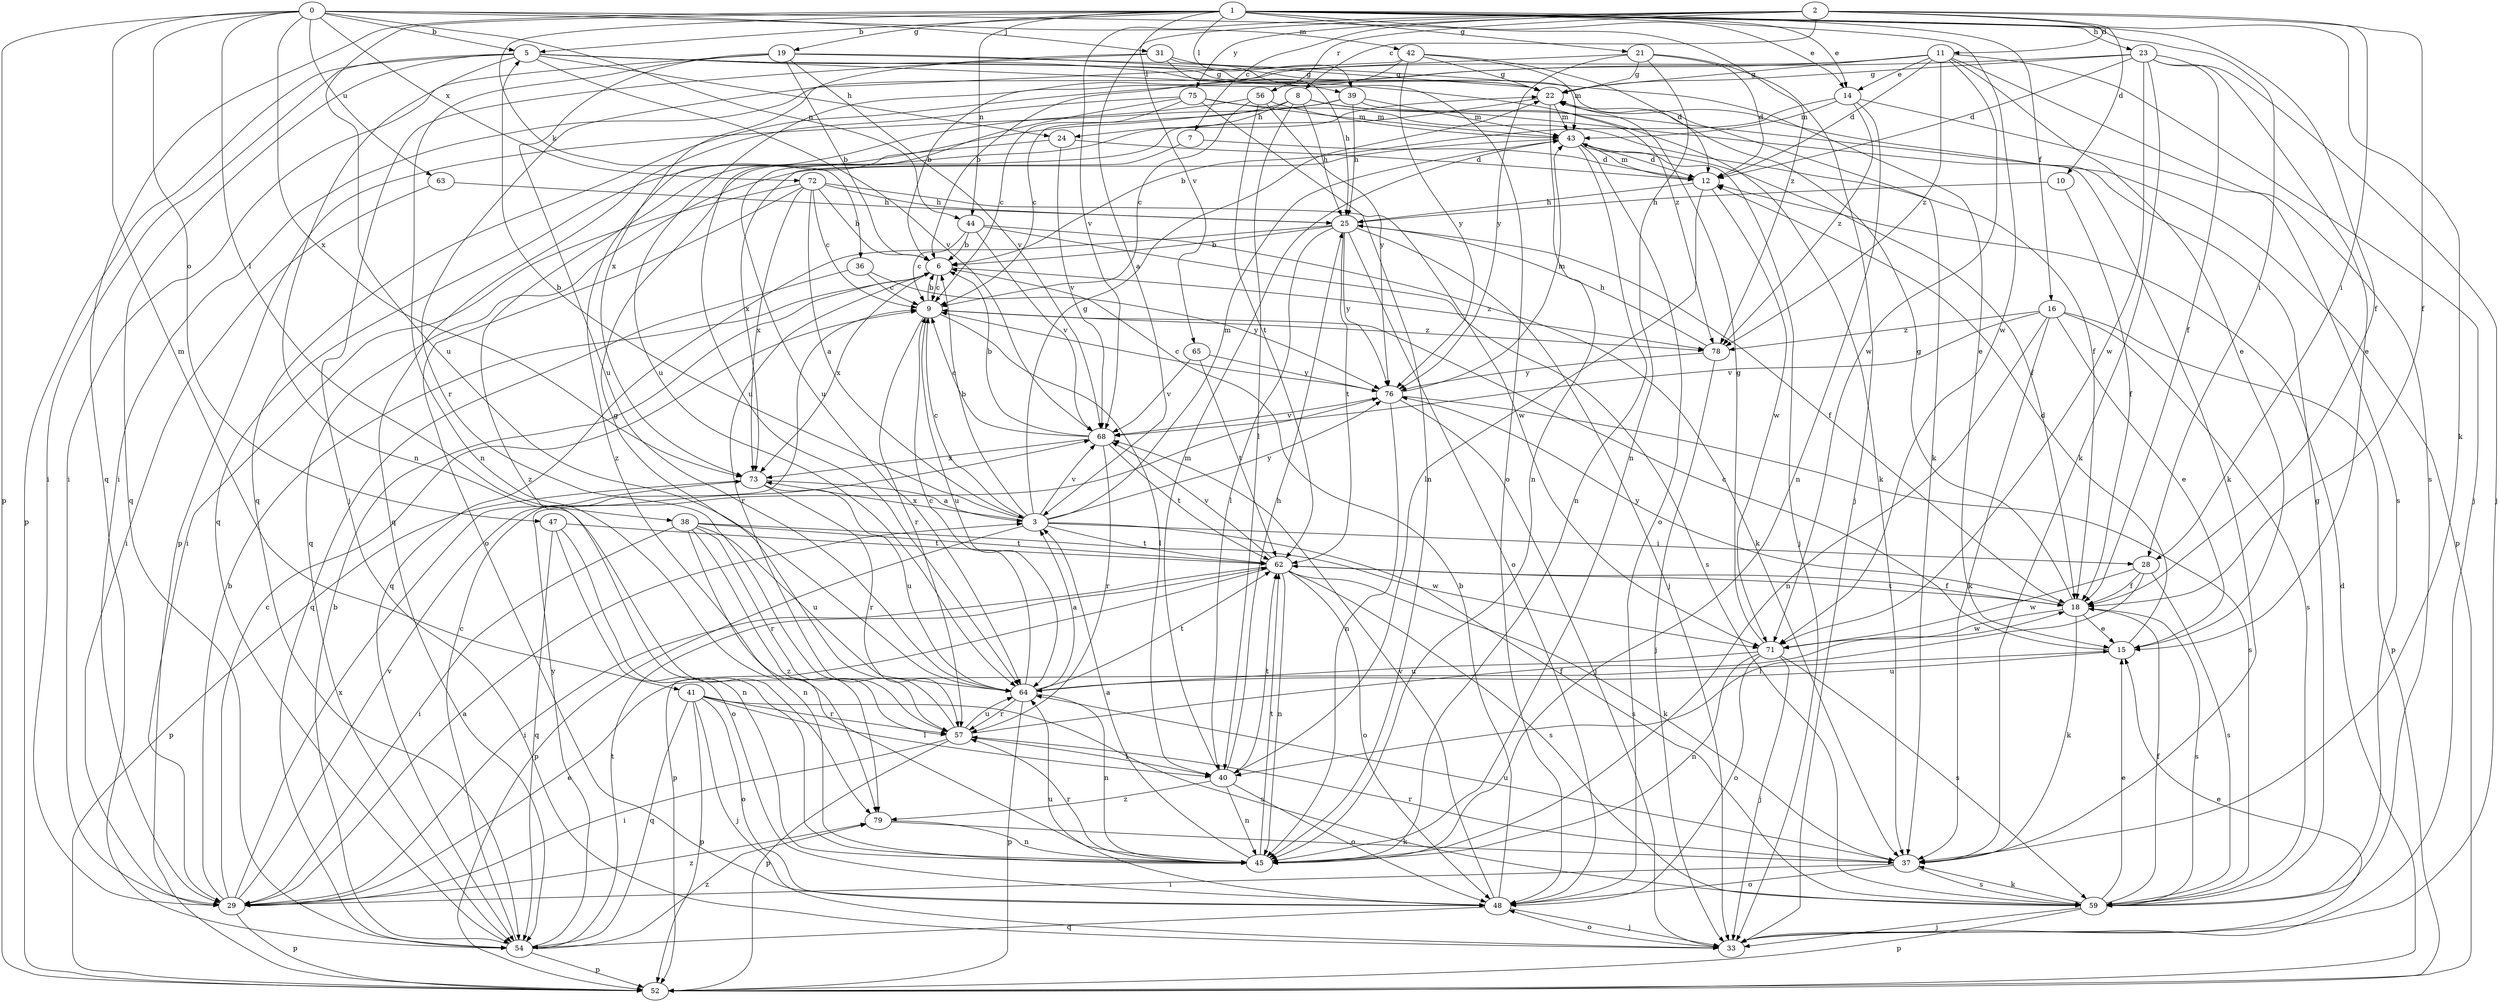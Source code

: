 strict digraph  {
0;
1;
2;
3;
5;
6;
7;
8;
9;
10;
11;
12;
14;
15;
16;
18;
19;
21;
22;
23;
24;
25;
28;
29;
31;
33;
36;
37;
38;
39;
40;
41;
42;
43;
44;
45;
47;
48;
52;
54;
56;
57;
59;
62;
63;
64;
65;
68;
71;
72;
73;
75;
76;
78;
79;
0 -> 5  [label=b];
0 -> 14  [label=e];
0 -> 31  [label=j];
0 -> 38  [label=l];
0 -> 41  [label=m];
0 -> 42  [label=m];
0 -> 44  [label=n];
0 -> 47  [label=o];
0 -> 52  [label=p];
0 -> 63  [label=u];
0 -> 72  [label=x];
0 -> 73  [label=x];
1 -> 5  [label=b];
1 -> 14  [label=e];
1 -> 16  [label=f];
1 -> 18  [label=f];
1 -> 19  [label=g];
1 -> 21  [label=g];
1 -> 23  [label=h];
1 -> 28  [label=i];
1 -> 36  [label=k];
1 -> 37  [label=k];
1 -> 39  [label=l];
1 -> 44  [label=n];
1 -> 54  [label=q];
1 -> 64  [label=u];
1 -> 65  [label=v];
1 -> 71  [label=w];
1 -> 78  [label=z];
2 -> 3  [label=a];
2 -> 7  [label=c];
2 -> 8  [label=c];
2 -> 10  [label=d];
2 -> 11  [label=d];
2 -> 18  [label=f];
2 -> 28  [label=i];
2 -> 56  [label=r];
2 -> 68  [label=v];
2 -> 75  [label=y];
3 -> 5  [label=b];
3 -> 6  [label=b];
3 -> 9  [label=c];
3 -> 22  [label=g];
3 -> 28  [label=i];
3 -> 43  [label=m];
3 -> 52  [label=p];
3 -> 59  [label=s];
3 -> 62  [label=t];
3 -> 68  [label=v];
3 -> 73  [label=x];
3 -> 76  [label=y];
5 -> 22  [label=g];
5 -> 24  [label=h];
5 -> 29  [label=i];
5 -> 37  [label=k];
5 -> 39  [label=l];
5 -> 45  [label=n];
5 -> 52  [label=p];
5 -> 54  [label=q];
5 -> 68  [label=v];
5 -> 78  [label=z];
6 -> 9  [label=c];
6 -> 57  [label=r];
6 -> 73  [label=x];
6 -> 78  [label=z];
7 -> 12  [label=d];
7 -> 73  [label=x];
8 -> 9  [label=c];
8 -> 24  [label=h];
8 -> 25  [label=h];
8 -> 37  [label=k];
8 -> 40  [label=l];
8 -> 52  [label=p];
9 -> 6  [label=b];
9 -> 40  [label=l];
9 -> 57  [label=r];
9 -> 64  [label=u];
9 -> 78  [label=z];
10 -> 18  [label=f];
10 -> 25  [label=h];
11 -> 6  [label=b];
11 -> 12  [label=d];
11 -> 14  [label=e];
11 -> 15  [label=e];
11 -> 22  [label=g];
11 -> 29  [label=i];
11 -> 33  [label=j];
11 -> 59  [label=s];
11 -> 71  [label=w];
11 -> 78  [label=z];
12 -> 25  [label=h];
12 -> 40  [label=l];
12 -> 43  [label=m];
12 -> 71  [label=w];
14 -> 6  [label=b];
14 -> 43  [label=m];
14 -> 45  [label=n];
14 -> 59  [label=s];
14 -> 78  [label=z];
15 -> 9  [label=c];
15 -> 12  [label=d];
15 -> 64  [label=u];
16 -> 15  [label=e];
16 -> 37  [label=k];
16 -> 45  [label=n];
16 -> 52  [label=p];
16 -> 59  [label=s];
16 -> 68  [label=v];
16 -> 78  [label=z];
18 -> 15  [label=e];
18 -> 22  [label=g];
18 -> 37  [label=k];
18 -> 59  [label=s];
18 -> 62  [label=t];
18 -> 71  [label=w];
18 -> 76  [label=y];
19 -> 6  [label=b];
19 -> 15  [label=e];
19 -> 22  [label=g];
19 -> 29  [label=i];
19 -> 45  [label=n];
19 -> 64  [label=u];
19 -> 68  [label=v];
21 -> 12  [label=d];
21 -> 22  [label=g];
21 -> 33  [label=j];
21 -> 45  [label=n];
21 -> 64  [label=u];
21 -> 76  [label=y];
22 -> 43  [label=m];
22 -> 45  [label=n];
22 -> 64  [label=u];
23 -> 12  [label=d];
23 -> 15  [label=e];
23 -> 18  [label=f];
23 -> 22  [label=g];
23 -> 33  [label=j];
23 -> 37  [label=k];
23 -> 54  [label=q];
23 -> 71  [label=w];
24 -> 12  [label=d];
24 -> 68  [label=v];
24 -> 79  [label=z];
25 -> 6  [label=b];
25 -> 18  [label=f];
25 -> 33  [label=j];
25 -> 40  [label=l];
25 -> 48  [label=o];
25 -> 54  [label=q];
25 -> 62  [label=t];
25 -> 76  [label=y];
28 -> 18  [label=f];
28 -> 40  [label=l];
28 -> 59  [label=s];
28 -> 71  [label=w];
29 -> 3  [label=a];
29 -> 6  [label=b];
29 -> 9  [label=c];
29 -> 15  [label=e];
29 -> 52  [label=p];
29 -> 68  [label=v];
29 -> 73  [label=x];
29 -> 79  [label=z];
31 -> 22  [label=g];
31 -> 25  [label=h];
31 -> 33  [label=j];
31 -> 48  [label=o];
31 -> 73  [label=x];
33 -> 15  [label=e];
33 -> 48  [label=o];
36 -> 9  [label=c];
36 -> 54  [label=q];
36 -> 76  [label=y];
37 -> 29  [label=i];
37 -> 48  [label=o];
37 -> 57  [label=r];
37 -> 59  [label=s];
37 -> 64  [label=u];
38 -> 29  [label=i];
38 -> 45  [label=n];
38 -> 57  [label=r];
38 -> 62  [label=t];
38 -> 64  [label=u];
38 -> 71  [label=w];
38 -> 79  [label=z];
39 -> 25  [label=h];
39 -> 37  [label=k];
39 -> 43  [label=m];
39 -> 52  [label=p];
39 -> 54  [label=q];
40 -> 25  [label=h];
40 -> 43  [label=m];
40 -> 45  [label=n];
40 -> 48  [label=o];
40 -> 62  [label=t];
40 -> 79  [label=z];
41 -> 33  [label=j];
41 -> 40  [label=l];
41 -> 48  [label=o];
41 -> 52  [label=p];
41 -> 54  [label=q];
41 -> 57  [label=r];
41 -> 59  [label=s];
42 -> 6  [label=b];
42 -> 12  [label=d];
42 -> 22  [label=g];
42 -> 43  [label=m];
42 -> 57  [label=r];
42 -> 76  [label=y];
43 -> 12  [label=d];
43 -> 18  [label=f];
43 -> 33  [label=j];
43 -> 45  [label=n];
43 -> 48  [label=o];
43 -> 54  [label=q];
44 -> 6  [label=b];
44 -> 9  [label=c];
44 -> 37  [label=k];
44 -> 59  [label=s];
44 -> 68  [label=v];
45 -> 3  [label=a];
45 -> 57  [label=r];
45 -> 62  [label=t];
47 -> 45  [label=n];
47 -> 48  [label=o];
47 -> 54  [label=q];
47 -> 62  [label=t];
48 -> 6  [label=b];
48 -> 33  [label=j];
48 -> 54  [label=q];
48 -> 64  [label=u];
48 -> 68  [label=v];
52 -> 12  [label=d];
54 -> 6  [label=b];
54 -> 9  [label=c];
54 -> 52  [label=p];
54 -> 62  [label=t];
54 -> 76  [label=y];
54 -> 79  [label=z];
56 -> 9  [label=c];
56 -> 43  [label=m];
56 -> 62  [label=t];
56 -> 76  [label=y];
56 -> 79  [label=z];
57 -> 18  [label=f];
57 -> 22  [label=g];
57 -> 29  [label=i];
57 -> 40  [label=l];
57 -> 52  [label=p];
57 -> 64  [label=u];
59 -> 15  [label=e];
59 -> 18  [label=f];
59 -> 22  [label=g];
59 -> 33  [label=j];
59 -> 37  [label=k];
59 -> 52  [label=p];
62 -> 18  [label=f];
62 -> 29  [label=i];
62 -> 37  [label=k];
62 -> 45  [label=n];
62 -> 48  [label=o];
62 -> 52  [label=p];
62 -> 59  [label=s];
62 -> 68  [label=v];
63 -> 25  [label=h];
63 -> 29  [label=i];
64 -> 3  [label=a];
64 -> 9  [label=c];
64 -> 45  [label=n];
64 -> 52  [label=p];
64 -> 57  [label=r];
64 -> 62  [label=t];
65 -> 62  [label=t];
65 -> 68  [label=v];
65 -> 76  [label=y];
68 -> 6  [label=b];
68 -> 9  [label=c];
68 -> 57  [label=r];
68 -> 62  [label=t];
68 -> 73  [label=x];
71 -> 22  [label=g];
71 -> 33  [label=j];
71 -> 45  [label=n];
71 -> 48  [label=o];
71 -> 59  [label=s];
71 -> 64  [label=u];
72 -> 3  [label=a];
72 -> 6  [label=b];
72 -> 9  [label=c];
72 -> 25  [label=h];
72 -> 29  [label=i];
72 -> 48  [label=o];
72 -> 71  [label=w];
72 -> 73  [label=x];
73 -> 3  [label=a];
73 -> 52  [label=p];
73 -> 57  [label=r];
73 -> 64  [label=u];
75 -> 9  [label=c];
75 -> 18  [label=f];
75 -> 43  [label=m];
75 -> 45  [label=n];
75 -> 54  [label=q];
75 -> 64  [label=u];
76 -> 9  [label=c];
76 -> 33  [label=j];
76 -> 43  [label=m];
76 -> 45  [label=n];
76 -> 59  [label=s];
76 -> 68  [label=v];
78 -> 25  [label=h];
78 -> 33  [label=j];
78 -> 76  [label=y];
79 -> 37  [label=k];
79 -> 45  [label=n];
}
